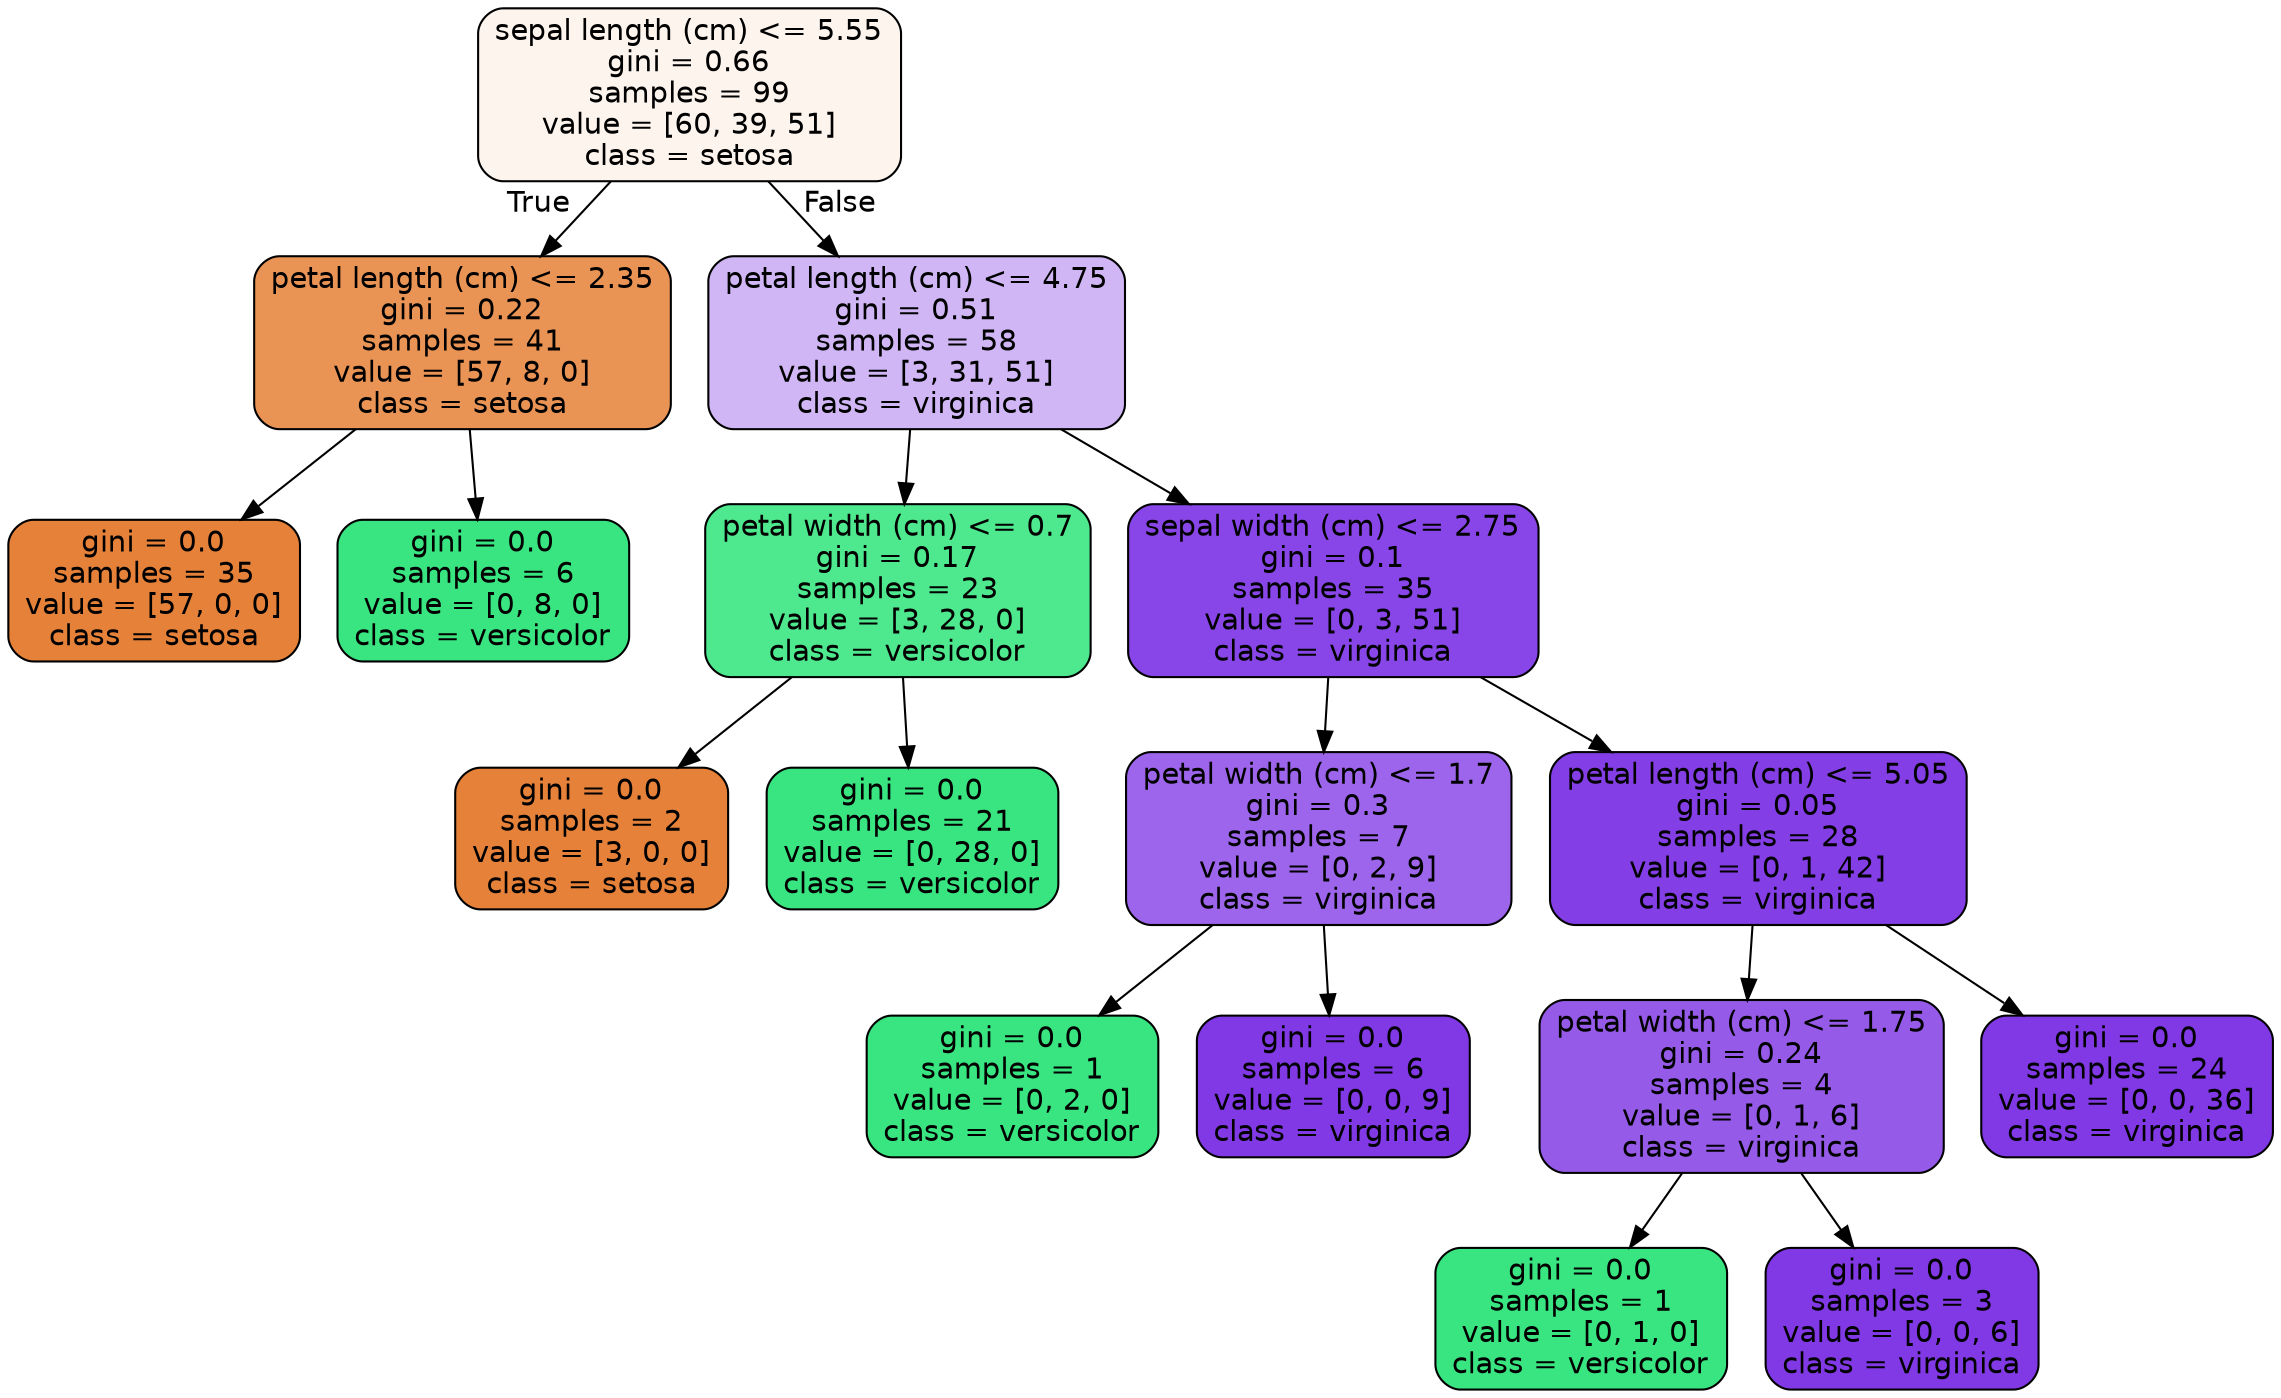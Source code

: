 digraph Tree {
node [shape=box, style="filled, rounded", color="black", fontname="helvetica"] ;
edge [fontname="helvetica"] ;
0 [label="sepal length (cm) <= 5.55\ngini = 0.66\nsamples = 99\nvalue = [60, 39, 51]\nclass = setosa", fillcolor="#fdf4ed"] ;
1 [label="petal length (cm) <= 2.35\ngini = 0.22\nsamples = 41\nvalue = [57, 8, 0]\nclass = setosa", fillcolor="#e99355"] ;
0 -> 1 [labeldistance=2.5, labelangle=45, headlabel="True"] ;
2 [label="gini = 0.0\nsamples = 35\nvalue = [57, 0, 0]\nclass = setosa", fillcolor="#e58139"] ;
1 -> 2 ;
3 [label="gini = 0.0\nsamples = 6\nvalue = [0, 8, 0]\nclass = versicolor", fillcolor="#39e581"] ;
1 -> 3 ;
4 [label="petal length (cm) <= 4.75\ngini = 0.51\nsamples = 58\nvalue = [3, 31, 51]\nclass = virginica", fillcolor="#d0b6f5"] ;
0 -> 4 [labeldistance=2.5, labelangle=-45, headlabel="False"] ;
5 [label="petal width (cm) <= 0.7\ngini = 0.17\nsamples = 23\nvalue = [3, 28, 0]\nclass = versicolor", fillcolor="#4ee88e"] ;
4 -> 5 ;
6 [label="gini = 0.0\nsamples = 2\nvalue = [3, 0, 0]\nclass = setosa", fillcolor="#e58139"] ;
5 -> 6 ;
7 [label="gini = 0.0\nsamples = 21\nvalue = [0, 28, 0]\nclass = versicolor", fillcolor="#39e581"] ;
5 -> 7 ;
8 [label="sepal width (cm) <= 2.75\ngini = 0.1\nsamples = 35\nvalue = [0, 3, 51]\nclass = virginica", fillcolor="#8845e7"] ;
4 -> 8 ;
9 [label="petal width (cm) <= 1.7\ngini = 0.3\nsamples = 7\nvalue = [0, 2, 9]\nclass = virginica", fillcolor="#9d65eb"] ;
8 -> 9 ;
10 [label="gini = 0.0\nsamples = 1\nvalue = [0, 2, 0]\nclass = versicolor", fillcolor="#39e581"] ;
9 -> 10 ;
11 [label="gini = 0.0\nsamples = 6\nvalue = [0, 0, 9]\nclass = virginica", fillcolor="#8139e5"] ;
9 -> 11 ;
12 [label="petal length (cm) <= 5.05\ngini = 0.05\nsamples = 28\nvalue = [0, 1, 42]\nclass = virginica", fillcolor="#843ee6"] ;
8 -> 12 ;
13 [label="petal width (cm) <= 1.75\ngini = 0.24\nsamples = 4\nvalue = [0, 1, 6]\nclass = virginica", fillcolor="#965ae9"] ;
12 -> 13 ;
14 [label="gini = 0.0\nsamples = 1\nvalue = [0, 1, 0]\nclass = versicolor", fillcolor="#39e581"] ;
13 -> 14 ;
15 [label="gini = 0.0\nsamples = 3\nvalue = [0, 0, 6]\nclass = virginica", fillcolor="#8139e5"] ;
13 -> 15 ;
16 [label="gini = 0.0\nsamples = 24\nvalue = [0, 0, 36]\nclass = virginica", fillcolor="#8139e5"] ;
12 -> 16 ;
}